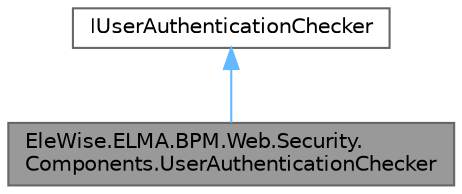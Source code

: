 digraph "EleWise.ELMA.BPM.Web.Security.Components.UserAuthenticationChecker"
{
 // LATEX_PDF_SIZE
  bgcolor="transparent";
  edge [fontname=Helvetica,fontsize=10,labelfontname=Helvetica,labelfontsize=10];
  node [fontname=Helvetica,fontsize=10,shape=box,height=0.2,width=0.4];
  Node1 [id="Node000001",label="EleWise.ELMA.BPM.Web.Security.\lComponents.UserAuthenticationChecker",height=0.2,width=0.4,color="gray40", fillcolor="grey60", style="filled", fontcolor="black",tooltip="Реализация дополнительной аутентификации для пользователя"];
  Node2 -> Node1 [id="edge1_Node000001_Node000002",dir="back",color="steelblue1",style="solid",tooltip=" "];
  Node2 [id="Node000002",label="IUserAuthenticationChecker",height=0.2,width=0.4,color="gray40", fillcolor="white", style="filled",tooltip=" "];
}
